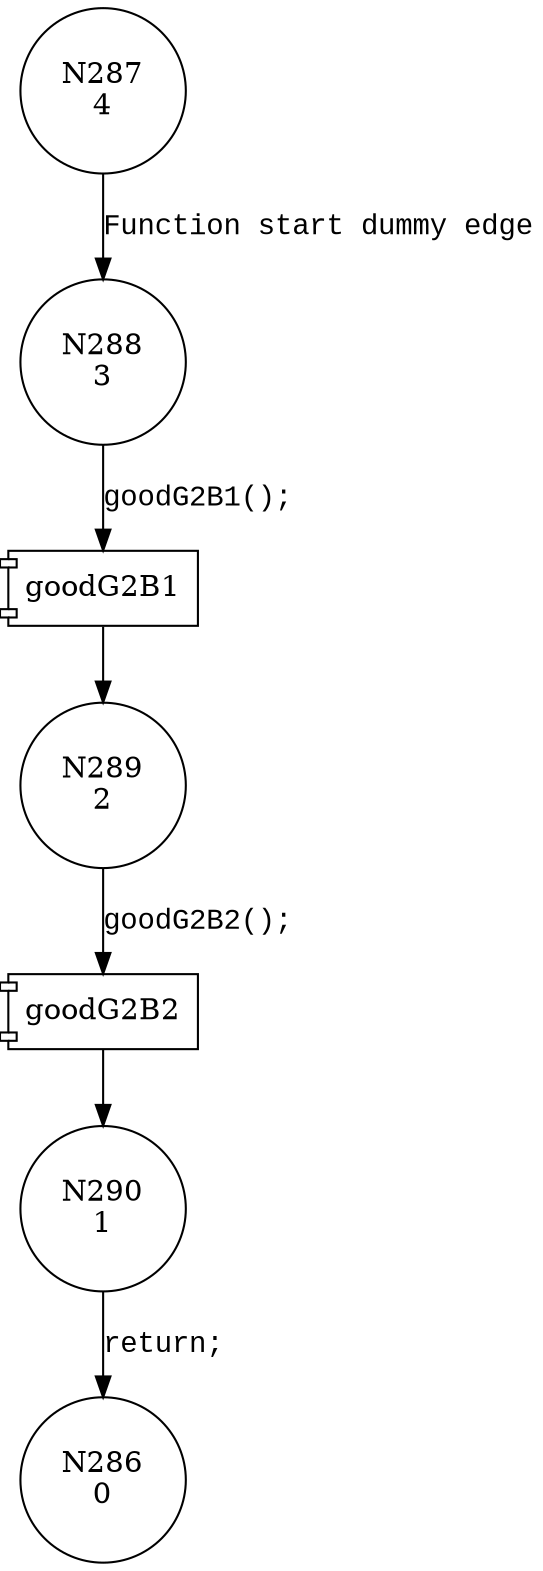digraph CWE121_Stack_Based_Buffer_Overflow__CWE805_char_alloca_memcpy_14_good {
288 [shape="circle" label="N288\n3"]
289 [shape="circle" label="N289\n2"]
290 [shape="circle" label="N290\n1"]
287 [shape="circle" label="N287\n4"]
286 [shape="circle" label="N286\n0"]
100026 [shape="component" label="goodG2B1"]
288 -> 100026 [label="goodG2B1();" fontname="Courier New"]
100026 -> 289 [label="" fontname="Courier New"]
100027 [shape="component" label="goodG2B2"]
289 -> 100027 [label="goodG2B2();" fontname="Courier New"]
100027 -> 290 [label="" fontname="Courier New"]
287 -> 288 [label="Function start dummy edge" fontname="Courier New"]
290 -> 286 [label="return;" fontname="Courier New"]
}